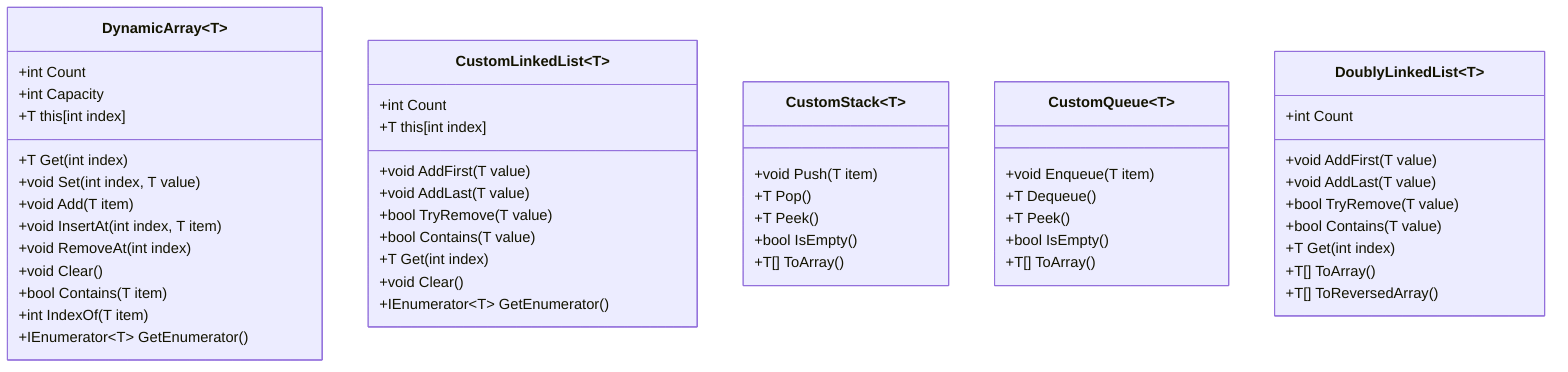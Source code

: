 classDiagram
    class DynamicArray~T~ {
        +int Count
        +int Capacity
        +T Get(int index)
        +void Set(int index, T value)
        +void Add(T item)
        +void InsertAt(int index, T item)
        +void RemoveAt(int index)
        +void Clear()
        +bool Contains(T item)
        +int IndexOf(T item)
        +T this[int index]
        +IEnumerator~T~ GetEnumerator()
    }
    class CustomLinkedList~T~ {
        +int Count
        +void AddFirst(T value)
        +void AddLast(T value)
        +bool TryRemove(T value)
        +bool Contains(T value)
        +T Get(int index)
        +void Clear()
        +T this[int index]
        +IEnumerator~T~ GetEnumerator()
    }
    class CustomStack~T~ {
        +void Push(T item)
        +T Pop()
        +T Peek()
        +bool IsEmpty()
        +T[] ToArray()
    }
    class CustomQueue~T~ {
        +void Enqueue(T item)
        +T Dequeue()
        +T Peek()
        +bool IsEmpty()
        +T[] ToArray()
    }
    class DoublyLinkedList~T~ {
        +int Count
        +void AddFirst(T value)
        +void AddLast(T value)
        +bool TryRemove(T value)
        +bool Contains(T value)
        +T Get(int index)
        +T[] ToArray()
        +T[] ToReversedArray()
    }